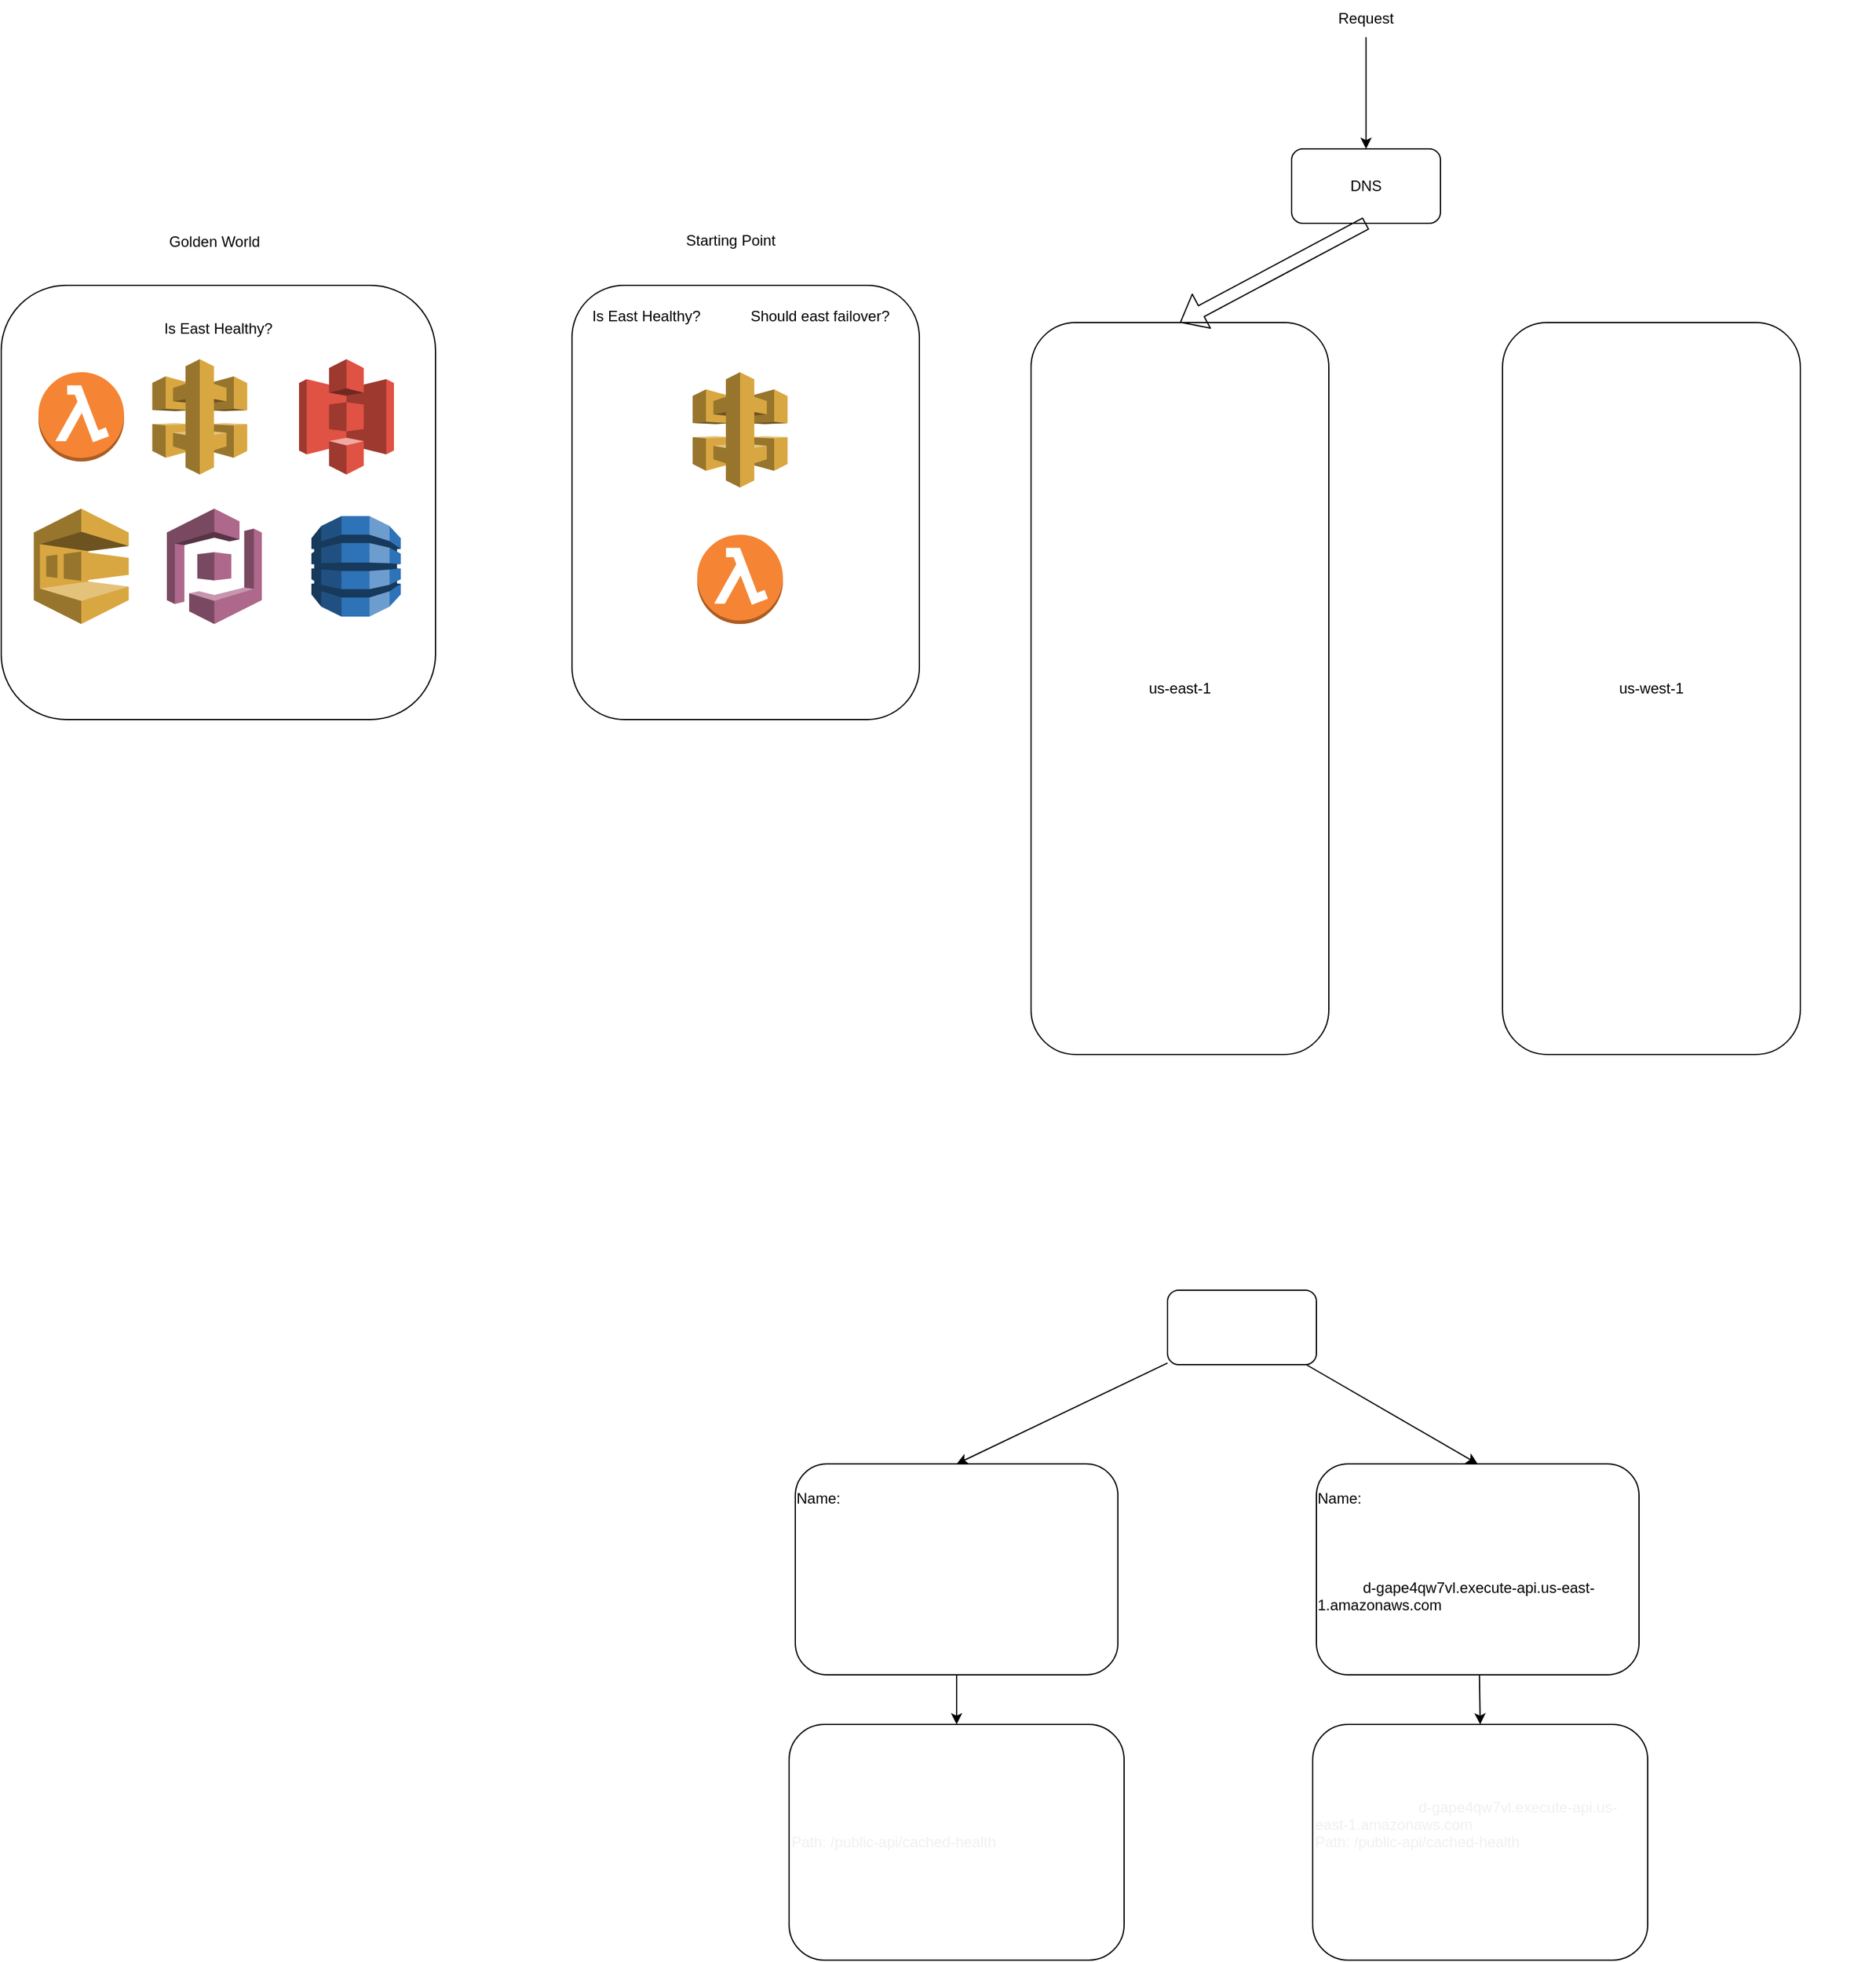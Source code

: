 <mxfile>
    <diagram id="qfKXbh_cGv5SsnbBj9Zz" name="Page-1">
        <mxGraphModel dx="2094" dy="630" grid="1" gridSize="10" guides="1" tooltips="1" connect="1" arrows="1" fold="1" page="1" pageScale="1" pageWidth="850" pageHeight="1100" math="0" shadow="0">
            <root>
                <mxCell id="0"/>
                <mxCell id="1" parent="0"/>
                <mxCell id="29" style="edgeStyle=none;html=1;entryX=0.5;entryY=0;entryDx=0;entryDy=0;fontFamily=Helvetica;fontColor=#FFFFFF;" edge="1" parent="1" source="26" target="28">
                    <mxGeometry relative="1" as="geometry"/>
                </mxCell>
                <mxCell id="30" style="edgeStyle=none;html=1;entryX=0.5;entryY=0;entryDx=0;entryDy=0;fontFamily=Helvetica;fontColor=#FFFFFF;" edge="1" parent="1" source="26" target="23">
                    <mxGeometry relative="1" as="geometry"/>
                </mxCell>
                <mxCell id="26" value="Request" style="rounded=1;whiteSpace=wrap;html=1;fontFamily=Helvetica;fontColor=#FFFFFF;" vertex="1" parent="1">
                    <mxGeometry x="250" y="1060" width="120" height="60" as="geometry"/>
                </mxCell>
                <mxCell id="2" value="DNS" style="rounded=1;whiteSpace=wrap;html=1;" parent="1" vertex="1">
                    <mxGeometry x="350" y="140" width="120" height="60" as="geometry"/>
                </mxCell>
                <mxCell id="6" style="edgeStyle=none;html=1;entryX=0.5;entryY=0;entryDx=0;entryDy=0;" parent="1" source="3" target="2" edge="1">
                    <mxGeometry relative="1" as="geometry"/>
                </mxCell>
                <mxCell id="3" value="Request" style="text;html=1;strokeColor=none;fillColor=none;align=center;verticalAlign=middle;whiteSpace=wrap;rounded=0;" parent="1" vertex="1">
                    <mxGeometry x="380" y="20" width="60" height="30" as="geometry"/>
                </mxCell>
                <mxCell id="4" value="us-east-1" style="rounded=1;whiteSpace=wrap;html=1;" parent="1" vertex="1">
                    <mxGeometry x="140" y="280" width="240" height="590" as="geometry"/>
                </mxCell>
                <mxCell id="5" value="us-west-1" style="rounded=1;whiteSpace=wrap;html=1;" parent="1" vertex="1">
                    <mxGeometry x="520" y="280" width="240" height="590" as="geometry"/>
                </mxCell>
                <mxCell id="7" value="" style="shape=flexArrow;endArrow=classic;html=1;exitX=0.5;exitY=1;exitDx=0;exitDy=0;entryX=0.5;entryY=0;entryDx=0;entryDy=0;" parent="1" source="2" target="4" edge="1">
                    <mxGeometry width="50" height="50" relative="1" as="geometry">
                        <mxPoint x="400" y="360" as="sourcePoint"/>
                        <mxPoint x="450" y="310" as="targetPoint"/>
                    </mxGeometry>
                </mxCell>
                <mxCell id="8" value="" style="rounded=1;whiteSpace=wrap;html=1;" parent="1" vertex="1">
                    <mxGeometry x="-690" y="250" width="350" height="350" as="geometry"/>
                </mxCell>
                <mxCell id="9" value="Is East Healthy?" style="text;html=1;strokeColor=none;fillColor=none;align=center;verticalAlign=middle;whiteSpace=wrap;rounded=0;" parent="1" vertex="1">
                    <mxGeometry x="-565" y="270" width="100" height="30" as="geometry"/>
                </mxCell>
                <mxCell id="10" value="" style="rounded=1;whiteSpace=wrap;html=1;" parent="1" vertex="1">
                    <mxGeometry x="-230" y="250" width="280" height="350" as="geometry"/>
                </mxCell>
                <mxCell id="11" value="Is East Healthy?" style="text;html=1;strokeColor=none;fillColor=none;align=center;verticalAlign=middle;whiteSpace=wrap;rounded=0;" parent="1" vertex="1">
                    <mxGeometry x="-220" y="260" width="100" height="30" as="geometry"/>
                </mxCell>
                <mxCell id="12" value="" style="outlineConnect=0;dashed=0;verticalLabelPosition=bottom;verticalAlign=top;align=center;html=1;shape=mxgraph.aws3.api_gateway;fillColor=#D9A741;gradientColor=none;" parent="1" vertex="1">
                    <mxGeometry x="-132.75" y="320" width="76.5" height="93" as="geometry"/>
                </mxCell>
                <mxCell id="13" value="" style="outlineConnect=0;dashed=0;verticalLabelPosition=bottom;verticalAlign=top;align=center;html=1;shape=mxgraph.aws3.lambda_function;fillColor=#F58534;gradientColor=none;" parent="1" vertex="1">
                    <mxGeometry x="-129" y="451" width="69" height="72" as="geometry"/>
                </mxCell>
                <mxCell id="14" value="" style="outlineConnect=0;dashed=0;verticalLabelPosition=bottom;verticalAlign=top;align=center;html=1;shape=mxgraph.aws3.lambda_function;fillColor=#F58534;gradientColor=none;" parent="1" vertex="1">
                    <mxGeometry x="-660" y="320" width="69" height="72" as="geometry"/>
                </mxCell>
                <mxCell id="15" value="" style="outlineConnect=0;dashed=0;verticalLabelPosition=bottom;verticalAlign=top;align=center;html=1;shape=mxgraph.aws3.api_gateway;fillColor=#D9A741;gradientColor=none;" parent="1" vertex="1">
                    <mxGeometry x="-568.25" y="309.5" width="76.5" height="93" as="geometry"/>
                </mxCell>
                <mxCell id="16" value="" style="outlineConnect=0;dashed=0;verticalLabelPosition=bottom;verticalAlign=top;align=center;html=1;shape=mxgraph.aws3.s3;fillColor=#E05243;gradientColor=none;" parent="1" vertex="1">
                    <mxGeometry x="-450" y="309.5" width="76.5" height="93" as="geometry"/>
                </mxCell>
                <mxCell id="17" value="" style="outlineConnect=0;dashed=0;verticalLabelPosition=bottom;verticalAlign=top;align=center;html=1;shape=mxgraph.aws3.sqs;fillColor=#D9A741;gradientColor=none;" parent="1" vertex="1">
                    <mxGeometry x="-663.75" y="430" width="76.5" height="93" as="geometry"/>
                </mxCell>
                <mxCell id="18" value="" style="outlineConnect=0;dashed=0;verticalLabelPosition=bottom;verticalAlign=top;align=center;html=1;shape=mxgraph.aws3.cognito;fillColor=#AD688B;gradientColor=none;" parent="1" vertex="1">
                    <mxGeometry x="-556.5" y="430" width="76.5" height="93" as="geometry"/>
                </mxCell>
                <mxCell id="19" value="" style="outlineConnect=0;dashed=0;verticalLabelPosition=bottom;verticalAlign=top;align=center;html=1;shape=mxgraph.aws3.dynamo_db;fillColor=#2E73B8;gradientColor=none;" parent="1" vertex="1">
                    <mxGeometry x="-440" y="436" width="72" height="81" as="geometry"/>
                </mxCell>
                <mxCell id="20" value="Golden World" style="text;html=1;strokeColor=none;fillColor=none;align=center;verticalAlign=middle;whiteSpace=wrap;rounded=0;" parent="1" vertex="1">
                    <mxGeometry x="-579.12" y="200" width="121.75" height="30" as="geometry"/>
                </mxCell>
                <UserObject label="Starting Point" link="https://docs.aws.amazon.com/health/latest/ug/health-api.html" id="21">
                    <mxCell style="text;whiteSpace=wrap;html=1;" parent="1" vertex="1">
                        <mxGeometry x="-140" y="200" width="80" height="30" as="geometry"/>
                    </mxCell>
                </UserObject>
                <mxCell id="22" value="Should east failover?" style="text;html=1;strokeColor=none;fillColor=none;align=center;verticalAlign=middle;whiteSpace=wrap;rounded=0;" parent="1" vertex="1">
                    <mxGeometry x="-110" y="260" width="160" height="30" as="geometry"/>
                </mxCell>
                <mxCell id="46" style="edgeStyle=none;html=1;entryX=0.5;entryY=0;entryDx=0;entryDy=0;fontFamily=Helvetica;fontColor=#FFFFFF;" edge="1" parent="1" source="23" target="41">
                    <mxGeometry relative="1" as="geometry"/>
                </mxCell>
                <mxCell id="23" value="&lt;div style=&quot;text-align: left;&quot;&gt;&lt;span style=&quot;background-color: initial;&quot;&gt;Name:&amp;nbsp;&lt;/span&gt;&lt;span style=&quot;background-color: initial;&quot;&gt;&lt;font color=&quot;#ffffff&quot;&gt;api-blue.test.ef-cms.ustaxcourt.gov&lt;/font&gt;&lt;/span&gt;&lt;/div&gt;&lt;span style=&quot;&quot;&gt;&lt;div style=&quot;text-align: left;&quot;&gt;&lt;span style=&quot;color: rgb(255, 255, 255); background-color: initial;&quot;&gt;Routing policy: Latency&lt;/span&gt;&lt;/div&gt;&lt;div style=&quot;text-align: left;&quot;&gt;&lt;span style=&quot;color: rgb(255, 255, 255); background-color: initial;&quot;&gt;Alias: yes&lt;/span&gt;&lt;/div&gt;&lt;div style=&quot;text-align: left;&quot;&gt;&lt;span style=&quot;color: rgb(255, 255, 255); background-color: initial;&quot;&gt;Type: A&lt;/span&gt;&lt;/div&gt;&lt;div style=&quot;text-align: left;&quot;&gt;&lt;span style=&quot;color: rgb(255, 255, 255); background-color: initial;&quot;&gt;Region: us-east-1&lt;/span&gt;&lt;/div&gt;&lt;div style=&quot;text-align: left;&quot;&gt;&lt;span style=&quot;color: rgb(255, 255, 255); background-color: initial;&quot;&gt;Value:&amp;nbsp;&lt;/span&gt;&lt;span style=&quot;background-color: initial;&quot;&gt;d-gape4qw7vl.execute-api.us-east-1.amazonaws.com&lt;/span&gt;&lt;/div&gt;&lt;div style=&quot;text-align: left;&quot;&gt;&lt;span style=&quot;color: rgb(255, 255, 255); background-color: initial;&quot;&gt;Evaluate Target Health: Yes&lt;/span&gt;&lt;/div&gt;&lt;div style=&quot;text-align: left;&quot;&gt;&lt;span style=&quot;color: rgb(255, 255, 255);&quot;&gt;Custom Health Check ID: def456&lt;/span&gt;&lt;span style=&quot;color: rgb(255, 255, 255); background-color: initial;&quot;&gt;&lt;br&gt;&lt;/span&gt;&lt;/div&gt;&lt;/span&gt;" style="rounded=1;whiteSpace=wrap;html=1;" vertex="1" parent="1">
                    <mxGeometry x="370" y="1200" width="260" height="170" as="geometry"/>
                </mxCell>
                <mxCell id="45" style="edgeStyle=none;html=1;exitX=0.5;exitY=1;exitDx=0;exitDy=0;fontFamily=Helvetica;fontColor=#FFFFFF;entryX=0.5;entryY=0;entryDx=0;entryDy=0;" edge="1" parent="1" source="28" target="43">
                    <mxGeometry relative="1" as="geometry">
                        <mxPoint x="80" y="1420" as="targetPoint"/>
                    </mxGeometry>
                </mxCell>
                <mxCell id="28" value="&lt;div style=&quot;text-align: left;&quot;&gt;&lt;span style=&quot;background-color: initial;&quot;&gt;Name:&amp;nbsp;&lt;/span&gt;&lt;span style=&quot;background-color: initial;&quot;&gt;&lt;font color=&quot;#ffffff&quot;&gt;api-blue.test.ef-cms.ustaxcourt.gov&lt;/font&gt;&lt;/span&gt;&lt;/div&gt;&lt;span style=&quot;&quot;&gt;&lt;div style=&quot;text-align: left;&quot;&gt;&lt;span style=&quot;color: rgb(255, 255, 255); background-color: initial;&quot;&gt;Routing policy: Latency&lt;/span&gt;&lt;/div&gt;&lt;div style=&quot;text-align: left;&quot;&gt;&lt;span style=&quot;color: rgb(255, 255, 255); background-color: initial;&quot;&gt;Alias: yes&lt;/span&gt;&lt;/div&gt;&lt;div style=&quot;text-align: left;&quot;&gt;&lt;span style=&quot;color: rgb(255, 255, 255); background-color: initial;&quot;&gt;Type: A&lt;/span&gt;&lt;/div&gt;&lt;div style=&quot;text-align: left;&quot;&gt;&lt;span style=&quot;color: rgb(255, 255, 255); background-color: initial;&quot;&gt;Region: us-west-1&lt;/span&gt;&lt;/div&gt;&lt;div style=&quot;text-align: left;&quot;&gt;&lt;span style=&quot;color: rgb(255, 255, 255); background-color: initial;&quot;&gt;Value:&amp;nbsp;&lt;/span&gt;&lt;span style=&quot;color: rgb(255, 255, 255); background-color: initial;&quot;&gt;d-qnkkhnitaj.execute-api.us-west-1.amazonaws.com&lt;/span&gt;&lt;/div&gt;&lt;div style=&quot;text-align: left;&quot;&gt;&lt;span style=&quot;color: rgb(255, 255, 255); background-color: initial;&quot;&gt;Evaluate Target Health: Yes&lt;/span&gt;&lt;/div&gt;&lt;div style=&quot;text-align: left;&quot;&gt;&lt;span style=&quot;color: rgb(255, 255, 255); background-color: initial;&quot;&gt;Custom Health Check ID: abc123&lt;/span&gt;&lt;/div&gt;&lt;/span&gt;" style="rounded=1;whiteSpace=wrap;html=1;" vertex="1" parent="1">
                    <mxGeometry x="-50" y="1200" width="260" height="170" as="geometry"/>
                </mxCell>
                <mxCell id="35" value="Layer 1" style="text;html=1;strokeColor=none;fillColor=none;align=center;verticalAlign=middle;whiteSpace=wrap;rounded=0;fontFamily=Helvetica;fontColor=#FFFFFF;" vertex="1" parent="1">
                    <mxGeometry x="760" y="1360" width="60" height="30" as="geometry"/>
                </mxCell>
                <mxCell id="41" value="Custom Health Check East&lt;br&gt;Domain Name:&amp;nbsp;&lt;font color=&quot;#f0f0f0&quot;&gt;d-gape4qw7vl.execute-api.us-east-1.amazonaws.com&lt;/font&gt;&lt;br&gt;&lt;font color=&quot;#f0f0f0&quot;&gt;Path: /public-api/cached-health&lt;br&gt;&lt;/font&gt;Protocol:&amp;nbsp;HTTPS&lt;br&gt;&amp;nbsp;Type: HTTPS_STR_MATCH&lt;br&gt;ID: def456" style="rounded=1;whiteSpace=wrap;html=1;labelBackgroundColor=none;fontFamily=Helvetica;fontColor=#FFFFFF;align=left;" vertex="1" parent="1">
                    <mxGeometry x="367" y="1410" width="270" height="190" as="geometry"/>
                </mxCell>
                <mxCell id="43" value="Custom Health Check West&lt;br&gt;Domain Name:&amp;nbsp;&lt;span style=&quot;background-color: initial;&quot;&gt;d-qnkkhnitaj.execute-api.us-west-1.amazonaws.com&lt;br&gt;&lt;/span&gt;&lt;span style=&quot;color: rgb(240, 240, 240);&quot;&gt;Path: /public-api/cached-health&lt;/span&gt;&lt;br style=&quot;color: rgb(240, 240, 240);&quot;&gt;Protocol:&amp;nbsp;HTTPS&lt;br&gt;&amp;nbsp;Type: HTTPS_STR_MATCH&lt;br&gt;ID: abc123" style="rounded=1;whiteSpace=wrap;html=1;labelBackgroundColor=none;fontFamily=Helvetica;fontColor=#FFFFFF;align=left;" vertex="1" parent="1">
                    <mxGeometry x="-55" y="1410" width="270" height="190" as="geometry"/>
                </mxCell>
            </root>
        </mxGraphModel>
    </diagram>
</mxfile>